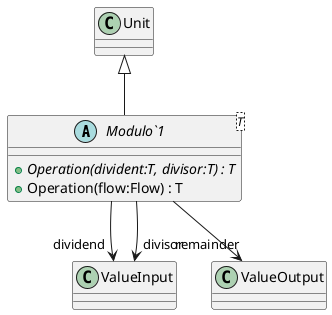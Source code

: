 @startuml
abstract class "Modulo`1"<T> {
    + {abstract} Operation(divident:T, divisor:T) : T
    + Operation(flow:Flow) : T
}
Unit <|-- "Modulo`1"
"Modulo`1" --> "dividend" ValueInput
"Modulo`1" --> "divisor" ValueInput
"Modulo`1" --> "remainder" ValueOutput
@enduml
